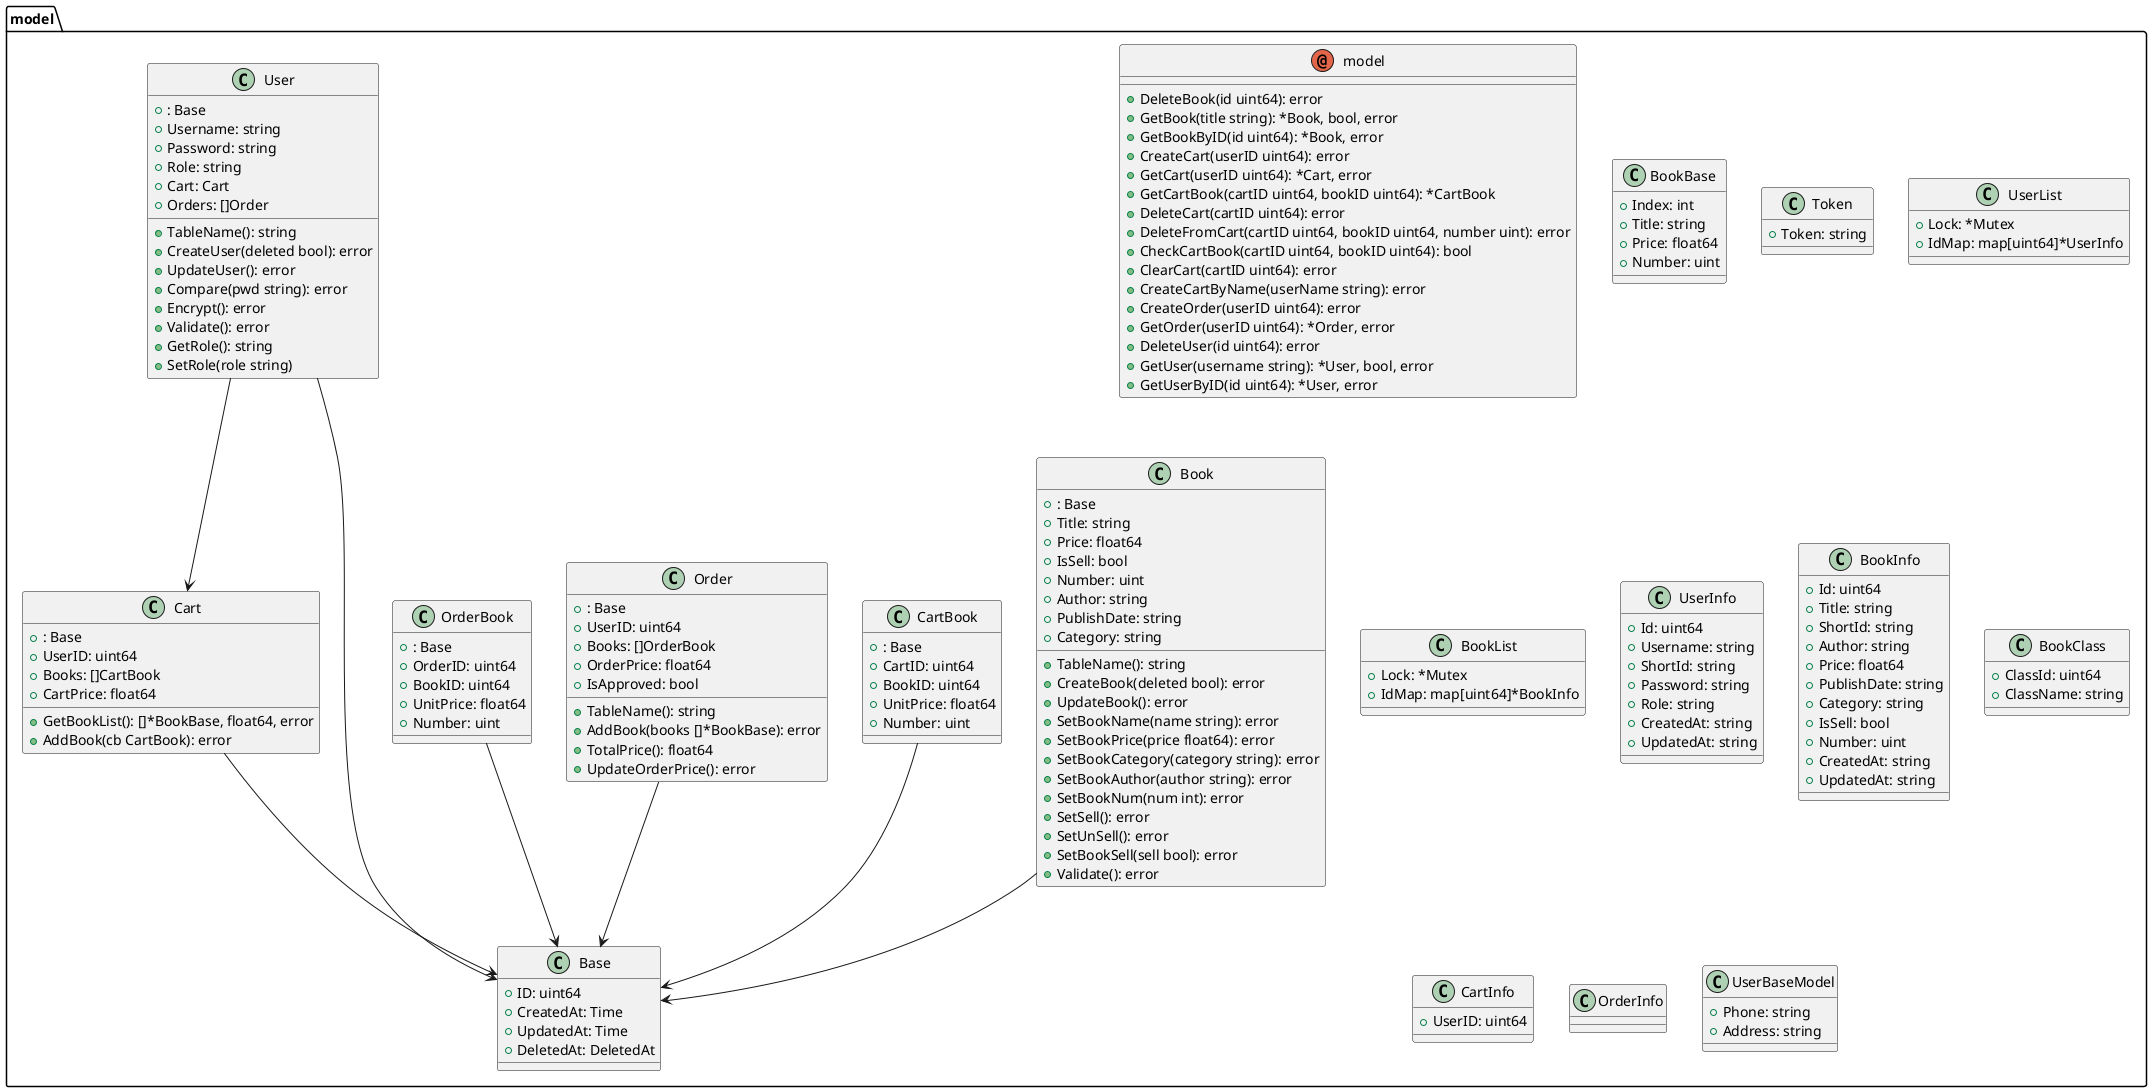 @startuml
package model{
annotation model {


+DeleteBook(id uint64): error
+GetBook(title string): *Book, bool, error
+GetBookByID(id uint64): *Book, error
+CreateCart(userID uint64): error
+GetCart(userID uint64): *Cart, error
+GetCartBook(cartID uint64, bookID uint64): *CartBook
+DeleteCart(cartID uint64): error
+DeleteFromCart(cartID uint64, bookID uint64, number uint): error
+CheckCartBook(cartID uint64, bookID uint64): bool
+ClearCart(cartID uint64): error
+CreateCartByName(userName string): error
+CreateOrder(userID uint64): error
+GetOrder(userID uint64): *Order, error
+DeleteUser(id uint64): error
+GetUser(username string): *User, bool, error
+GetUserByID(id uint64): *User, error
}
class BookBase {
+Index: int
+Title: string
+Price: float64
+Number: uint

}
class Book {
+: Base
+Title: string
+Price: float64
+IsSell: bool
+Number: uint
+Author: string
+PublishDate: string
+Category: string
+TableName(): string
+CreateBook(deleted bool): error
+UpdateBook(): error
+SetBookName(name string): error
+SetBookPrice(price float64): error
+SetBookCategory(category string): error
+SetBookAuthor(author string): error
+SetBookNum(num int): error
+SetSell(): error
+SetUnSell(): error
+SetBookSell(sell bool): error
+Validate(): error
}
class Cart {
+: Base
+UserID: uint64
+Books: []CartBook
+CartPrice: float64
+GetBookList(): []*BookBase, float64, error
+AddBook(cb CartBook): error
}
class CartBook {
+: Base
+CartID: uint64
+BookID: uint64
+UnitPrice: float64
+Number: uint

}
class Token {
+Token: string

}
class Base {
+ID: uint64
+CreatedAt: Time
+UpdatedAt: Time
+DeletedAt: DeletedAt

}
class UserList {
+Lock: *Mutex
+IdMap: map[uint64]*UserInfo

}
class BookList {
+Lock: *Mutex
+IdMap: map[uint64]*BookInfo

}
class UserInfo {
+Id: uint64
+Username: string
+ShortId: string
+Password: string
+Role: string
+CreatedAt: string
+UpdatedAt: string

}
class BookInfo {
+Id: uint64
+Title: string
+ShortId: string
+Author: string
+Price: float64
+PublishDate: string
+Category: string
+IsSell: bool
+Number: uint
+CreatedAt: string
+UpdatedAt: string

}
class BookClass {
+ClassId: uint64
+ClassName: string

}
class CartInfo {
+UserID: uint64

}
class OrderInfo {


}
class Order {
+: Base
+UserID: uint64
+Books: []OrderBook
+OrderPrice: float64
+IsApproved: bool
+TableName(): string
+AddBook(books []*BookBase): error
+TotalPrice(): float64
+UpdateOrderPrice(): error
}
class OrderBook {
+: Base
+OrderID: uint64
+BookID: uint64
+UnitPrice: float64
+Number: uint

}
class UserBaseModel {
+Phone: string
+Address: string

}
class User {
+: Base
+Username: string
+Password: string
+Role: string
+Cart: Cart
+Orders: []Order
+TableName(): string
+CreateUser(deleted bool): error
+UpdateUser(): error
+Compare(pwd string): error
+Encrypt(): error
+Validate(): error
+GetRole(): string
+SetRole(role string)
}
}
Book --> Base
Cart --> Base
User --> Cart
CartBook --> Base
Order --> Base
OrderBook --> Base
User --> Base

@enduml